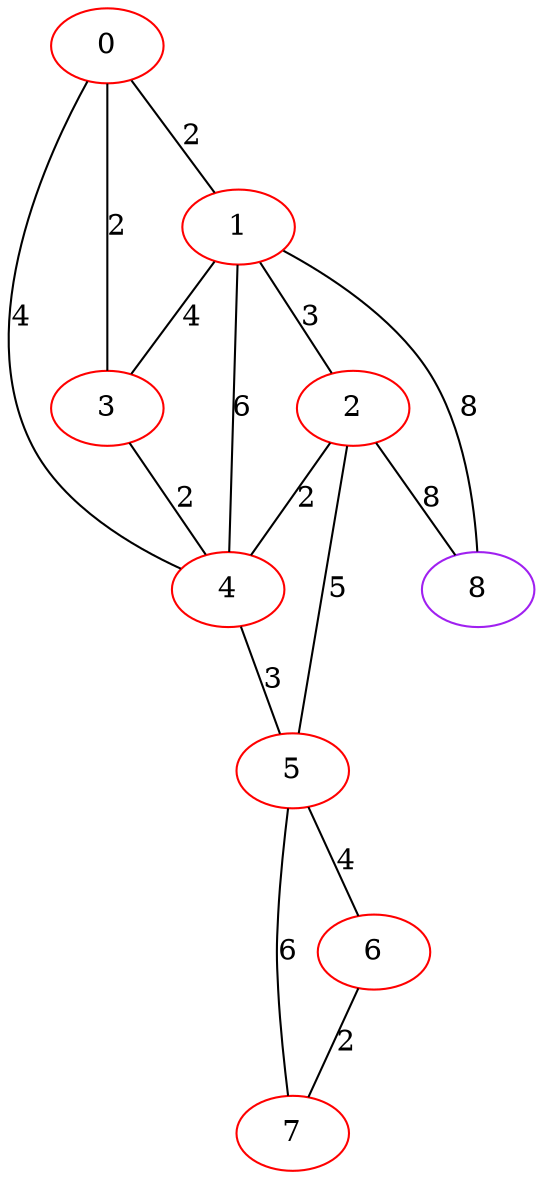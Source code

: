 graph "" {
0 [color=red, weight=1];
1 [color=red, weight=1];
2 [color=red, weight=1];
3 [color=red, weight=1];
4 [color=red, weight=1];
5 [color=red, weight=1];
6 [color=red, weight=1];
7 [color=red, weight=1];
8 [color=purple, weight=4];
0 -- 1  [key=0, label=2];
0 -- 3  [key=0, label=2];
0 -- 4  [key=0, label=4];
1 -- 8  [key=0, label=8];
1 -- 2  [key=0, label=3];
1 -- 3  [key=0, label=4];
1 -- 4  [key=0, label=6];
2 -- 8  [key=0, label=8];
2 -- 4  [key=0, label=2];
2 -- 5  [key=0, label=5];
3 -- 4  [key=0, label=2];
4 -- 5  [key=0, label=3];
5 -- 6  [key=0, label=4];
5 -- 7  [key=0, label=6];
6 -- 7  [key=0, label=2];
}

